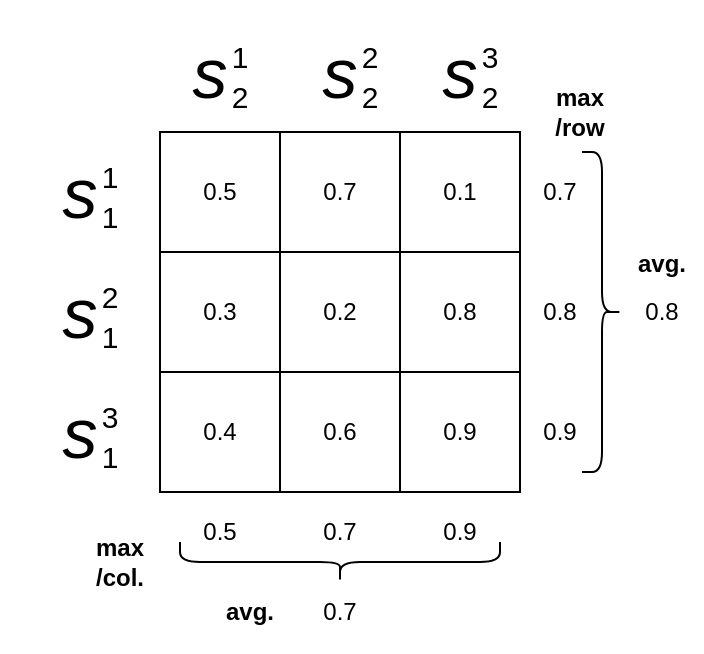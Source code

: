 <mxfile version="16.4.6" type="device"><diagram id="3tSPYV8rzqY5FndvMEVa" name="Page-1"><mxGraphModel dx="1422" dy="719" grid="1" gridSize="10" guides="1" tooltips="1" connect="1" arrows="1" fold="1" page="1" pageScale="1" pageWidth="850" pageHeight="1100" math="0" shadow="0"><root><mxCell id="0"/><mxCell id="1" parent="0"/><mxCell id="6o37sIPoQ71MhXjwdGwF-1" value="" style="shape=table;html=1;whiteSpace=wrap;startSize=0;container=1;collapsible=0;childLayout=tableLayout;" parent="1" vertex="1"><mxGeometry x="360" y="160" width="180" height="180" as="geometry"/></mxCell><mxCell id="6o37sIPoQ71MhXjwdGwF-2" value="" style="shape=tableRow;horizontal=0;startSize=0;swimlaneHead=0;swimlaneBody=0;top=0;left=0;bottom=0;right=0;collapsible=0;dropTarget=0;fillColor=none;points=[[0,0.5],[1,0.5]];portConstraint=eastwest;" parent="6o37sIPoQ71MhXjwdGwF-1" vertex="1"><mxGeometry width="180" height="60" as="geometry"/></mxCell><mxCell id="6o37sIPoQ71MhXjwdGwF-3" value="0.5" style="shape=partialRectangle;html=1;whiteSpace=wrap;connectable=0;fillColor=none;top=0;left=0;bottom=0;right=0;overflow=hidden;" parent="6o37sIPoQ71MhXjwdGwF-2" vertex="1"><mxGeometry width="60" height="60" as="geometry"><mxRectangle width="60" height="60" as="alternateBounds"/></mxGeometry></mxCell><mxCell id="6o37sIPoQ71MhXjwdGwF-4" value="0.7" style="shape=partialRectangle;html=1;whiteSpace=wrap;connectable=0;fillColor=none;top=0;left=0;bottom=0;right=0;overflow=hidden;" parent="6o37sIPoQ71MhXjwdGwF-2" vertex="1"><mxGeometry x="60" width="60" height="60" as="geometry"><mxRectangle width="60" height="60" as="alternateBounds"/></mxGeometry></mxCell><mxCell id="6o37sIPoQ71MhXjwdGwF-5" value="0.1" style="shape=partialRectangle;html=1;whiteSpace=wrap;connectable=0;fillColor=none;top=0;left=0;bottom=0;right=0;overflow=hidden;" parent="6o37sIPoQ71MhXjwdGwF-2" vertex="1"><mxGeometry x="120" width="60" height="60" as="geometry"><mxRectangle width="60" height="60" as="alternateBounds"/></mxGeometry></mxCell><mxCell id="6o37sIPoQ71MhXjwdGwF-6" value="" style="shape=tableRow;horizontal=0;startSize=0;swimlaneHead=0;swimlaneBody=0;top=0;left=0;bottom=0;right=0;collapsible=0;dropTarget=0;fillColor=none;points=[[0,0.5],[1,0.5]];portConstraint=eastwest;" parent="6o37sIPoQ71MhXjwdGwF-1" vertex="1"><mxGeometry y="60" width="180" height="60" as="geometry"/></mxCell><mxCell id="6o37sIPoQ71MhXjwdGwF-7" value="0.3" style="shape=partialRectangle;html=1;whiteSpace=wrap;connectable=0;fillColor=none;top=0;left=0;bottom=0;right=0;overflow=hidden;" parent="6o37sIPoQ71MhXjwdGwF-6" vertex="1"><mxGeometry width="60" height="60" as="geometry"><mxRectangle width="60" height="60" as="alternateBounds"/></mxGeometry></mxCell><mxCell id="6o37sIPoQ71MhXjwdGwF-8" value="0.2" style="shape=partialRectangle;html=1;whiteSpace=wrap;connectable=0;fillColor=none;top=0;left=0;bottom=0;right=0;overflow=hidden;" parent="6o37sIPoQ71MhXjwdGwF-6" vertex="1"><mxGeometry x="60" width="60" height="60" as="geometry"><mxRectangle width="60" height="60" as="alternateBounds"/></mxGeometry></mxCell><mxCell id="6o37sIPoQ71MhXjwdGwF-9" value="0.8" style="shape=partialRectangle;html=1;whiteSpace=wrap;connectable=0;fillColor=none;top=0;left=0;bottom=0;right=0;overflow=hidden;" parent="6o37sIPoQ71MhXjwdGwF-6" vertex="1"><mxGeometry x="120" width="60" height="60" as="geometry"><mxRectangle width="60" height="60" as="alternateBounds"/></mxGeometry></mxCell><mxCell id="6o37sIPoQ71MhXjwdGwF-10" value="" style="shape=tableRow;horizontal=0;startSize=0;swimlaneHead=0;swimlaneBody=0;top=0;left=0;bottom=0;right=0;collapsible=0;dropTarget=0;fillColor=none;points=[[0,0.5],[1,0.5]];portConstraint=eastwest;" parent="6o37sIPoQ71MhXjwdGwF-1" vertex="1"><mxGeometry y="120" width="180" height="60" as="geometry"/></mxCell><mxCell id="6o37sIPoQ71MhXjwdGwF-11" value="0.4" style="shape=partialRectangle;html=1;whiteSpace=wrap;connectable=0;fillColor=none;top=0;left=0;bottom=0;right=0;overflow=hidden;" parent="6o37sIPoQ71MhXjwdGwF-10" vertex="1"><mxGeometry width="60" height="60" as="geometry"><mxRectangle width="60" height="60" as="alternateBounds"/></mxGeometry></mxCell><mxCell id="6o37sIPoQ71MhXjwdGwF-12" value="0.6" style="shape=partialRectangle;html=1;whiteSpace=wrap;connectable=0;fillColor=none;top=0;left=0;bottom=0;right=0;overflow=hidden;" parent="6o37sIPoQ71MhXjwdGwF-10" vertex="1"><mxGeometry x="60" width="60" height="60" as="geometry"><mxRectangle width="60" height="60" as="alternateBounds"/></mxGeometry></mxCell><mxCell id="6o37sIPoQ71MhXjwdGwF-13" value="0.9" style="shape=partialRectangle;html=1;whiteSpace=wrap;connectable=0;fillColor=none;top=0;left=0;bottom=0;right=0;overflow=hidden;pointerEvents=1;" parent="6o37sIPoQ71MhXjwdGwF-10" vertex="1"><mxGeometry x="120" width="60" height="60" as="geometry"><mxRectangle width="60" height="60" as="alternateBounds"/></mxGeometry></mxCell><mxCell id="6o37sIPoQ71MhXjwdGwF-18" value="" style="group" parent="1" vertex="1" connectable="0"><mxGeometry x="280" y="160" width="80" height="60" as="geometry"/></mxCell><mxCell id="6o37sIPoQ71MhXjwdGwF-14" value="&lt;i&gt;&lt;font style=&quot;font-size: 35px&quot;&gt;s&lt;/font&gt;&lt;/i&gt;" style="text;html=1;strokeColor=none;fillColor=none;align=center;verticalAlign=middle;whiteSpace=wrap;rounded=0;" parent="6o37sIPoQ71MhXjwdGwF-18" vertex="1"><mxGeometry width="80" height="60" as="geometry"/></mxCell><mxCell id="6o37sIPoQ71MhXjwdGwF-16" value="&lt;font style=&quot;font-size: 15px&quot;&gt;1&lt;/font&gt;" style="text;html=1;strokeColor=none;fillColor=none;align=center;verticalAlign=middle;whiteSpace=wrap;rounded=0;fontSize=35;" parent="6o37sIPoQ71MhXjwdGwF-18" vertex="1"><mxGeometry x="30" width="50" height="30" as="geometry"/></mxCell><mxCell id="6o37sIPoQ71MhXjwdGwF-17" value="&lt;font style=&quot;font-size: 15px&quot;&gt;1&lt;/font&gt;" style="text;html=1;strokeColor=none;fillColor=none;align=center;verticalAlign=middle;whiteSpace=wrap;rounded=0;fontSize=35;" parent="6o37sIPoQ71MhXjwdGwF-18" vertex="1"><mxGeometry x="30" y="20" width="50" height="30" as="geometry"/></mxCell><mxCell id="6o37sIPoQ71MhXjwdGwF-19" value="" style="group" parent="1" vertex="1" connectable="0"><mxGeometry x="280" y="220" width="80" height="60" as="geometry"/></mxCell><mxCell id="6o37sIPoQ71MhXjwdGwF-20" value="&lt;i&gt;&lt;font style=&quot;font-size: 35px&quot;&gt;s&lt;/font&gt;&lt;/i&gt;" style="text;html=1;strokeColor=none;fillColor=none;align=center;verticalAlign=middle;whiteSpace=wrap;rounded=0;" parent="6o37sIPoQ71MhXjwdGwF-19" vertex="1"><mxGeometry width="80" height="60" as="geometry"/></mxCell><mxCell id="6o37sIPoQ71MhXjwdGwF-21" value="&lt;font style=&quot;font-size: 15px&quot;&gt;2&lt;/font&gt;" style="text;html=1;strokeColor=none;fillColor=none;align=center;verticalAlign=middle;whiteSpace=wrap;rounded=0;fontSize=35;" parent="6o37sIPoQ71MhXjwdGwF-19" vertex="1"><mxGeometry x="30" width="50" height="30" as="geometry"/></mxCell><mxCell id="6o37sIPoQ71MhXjwdGwF-22" value="&lt;font style=&quot;font-size: 15px&quot;&gt;1&lt;/font&gt;" style="text;html=1;strokeColor=none;fillColor=none;align=center;verticalAlign=middle;whiteSpace=wrap;rounded=0;fontSize=35;" parent="6o37sIPoQ71MhXjwdGwF-19" vertex="1"><mxGeometry x="30" y="20" width="50" height="30" as="geometry"/></mxCell><mxCell id="6o37sIPoQ71MhXjwdGwF-23" value="" style="group" parent="1" vertex="1" connectable="0"><mxGeometry x="280" y="280" width="80" height="60" as="geometry"/></mxCell><mxCell id="6o37sIPoQ71MhXjwdGwF-24" value="&lt;i&gt;&lt;font style=&quot;font-size: 35px&quot;&gt;s&lt;/font&gt;&lt;/i&gt;" style="text;html=1;strokeColor=none;fillColor=none;align=center;verticalAlign=middle;whiteSpace=wrap;rounded=0;" parent="6o37sIPoQ71MhXjwdGwF-23" vertex="1"><mxGeometry width="80" height="60" as="geometry"/></mxCell><mxCell id="6o37sIPoQ71MhXjwdGwF-25" value="&lt;font style=&quot;font-size: 15px&quot;&gt;3&lt;/font&gt;" style="text;html=1;strokeColor=none;fillColor=none;align=center;verticalAlign=middle;whiteSpace=wrap;rounded=0;fontSize=35;" parent="6o37sIPoQ71MhXjwdGwF-23" vertex="1"><mxGeometry x="30" width="50" height="30" as="geometry"/></mxCell><mxCell id="6o37sIPoQ71MhXjwdGwF-26" value="&lt;font style=&quot;font-size: 15px&quot;&gt;1&lt;/font&gt;" style="text;html=1;strokeColor=none;fillColor=none;align=center;verticalAlign=middle;whiteSpace=wrap;rounded=0;fontSize=35;" parent="6o37sIPoQ71MhXjwdGwF-23" vertex="1"><mxGeometry x="30" y="20" width="50" height="30" as="geometry"/></mxCell><mxCell id="6o37sIPoQ71MhXjwdGwF-27" value="" style="group" parent="1" vertex="1" connectable="0"><mxGeometry x="345" y="100" width="80" height="60" as="geometry"/></mxCell><mxCell id="6o37sIPoQ71MhXjwdGwF-28" value="&lt;i&gt;&lt;font style=&quot;font-size: 35px&quot;&gt;s&lt;/font&gt;&lt;/i&gt;" style="text;html=1;strokeColor=none;fillColor=none;align=center;verticalAlign=middle;whiteSpace=wrap;rounded=0;" parent="6o37sIPoQ71MhXjwdGwF-27" vertex="1"><mxGeometry width="80" height="60" as="geometry"/></mxCell><mxCell id="6o37sIPoQ71MhXjwdGwF-29" value="&lt;font style=&quot;font-size: 15px&quot;&gt;1&lt;/font&gt;" style="text;html=1;strokeColor=none;fillColor=none;align=center;verticalAlign=middle;whiteSpace=wrap;rounded=0;fontSize=35;" parent="6o37sIPoQ71MhXjwdGwF-27" vertex="1"><mxGeometry x="30" width="50" height="30" as="geometry"/></mxCell><mxCell id="6o37sIPoQ71MhXjwdGwF-30" value="&lt;font style=&quot;font-size: 15px&quot;&gt;2&lt;/font&gt;" style="text;html=1;strokeColor=none;fillColor=none;align=center;verticalAlign=middle;whiteSpace=wrap;rounded=0;fontSize=35;" parent="6o37sIPoQ71MhXjwdGwF-27" vertex="1"><mxGeometry x="30" y="20" width="50" height="30" as="geometry"/></mxCell><mxCell id="6o37sIPoQ71MhXjwdGwF-31" value="" style="group" parent="1" vertex="1" connectable="0"><mxGeometry x="410" y="100" width="80" height="60" as="geometry"/></mxCell><mxCell id="6o37sIPoQ71MhXjwdGwF-32" value="&lt;i&gt;&lt;font style=&quot;font-size: 35px&quot;&gt;s&lt;/font&gt;&lt;/i&gt;" style="text;html=1;strokeColor=none;fillColor=none;align=center;verticalAlign=middle;whiteSpace=wrap;rounded=0;" parent="6o37sIPoQ71MhXjwdGwF-31" vertex="1"><mxGeometry width="80" height="60" as="geometry"/></mxCell><mxCell id="6o37sIPoQ71MhXjwdGwF-33" value="&lt;font style=&quot;font-size: 15px&quot;&gt;2&lt;/font&gt;" style="text;html=1;strokeColor=none;fillColor=none;align=center;verticalAlign=middle;whiteSpace=wrap;rounded=0;fontSize=35;" parent="6o37sIPoQ71MhXjwdGwF-31" vertex="1"><mxGeometry x="30" width="50" height="30" as="geometry"/></mxCell><mxCell id="6o37sIPoQ71MhXjwdGwF-34" value="&lt;font style=&quot;font-size: 15px&quot;&gt;2&lt;/font&gt;" style="text;html=1;strokeColor=none;fillColor=none;align=center;verticalAlign=middle;whiteSpace=wrap;rounded=0;fontSize=35;" parent="6o37sIPoQ71MhXjwdGwF-31" vertex="1"><mxGeometry x="30" y="20" width="50" height="30" as="geometry"/></mxCell><mxCell id="6o37sIPoQ71MhXjwdGwF-35" value="" style="group" parent="1" vertex="1" connectable="0"><mxGeometry x="470" y="100" width="80" height="60" as="geometry"/></mxCell><mxCell id="6o37sIPoQ71MhXjwdGwF-36" value="&lt;i&gt;&lt;font style=&quot;font-size: 35px&quot;&gt;s&lt;/font&gt;&lt;/i&gt;" style="text;html=1;strokeColor=none;fillColor=none;align=center;verticalAlign=middle;whiteSpace=wrap;rounded=0;" parent="6o37sIPoQ71MhXjwdGwF-35" vertex="1"><mxGeometry width="80" height="60" as="geometry"/></mxCell><mxCell id="6o37sIPoQ71MhXjwdGwF-37" value="&lt;font style=&quot;font-size: 15px&quot;&gt;3&lt;/font&gt;" style="text;html=1;strokeColor=none;fillColor=none;align=center;verticalAlign=middle;whiteSpace=wrap;rounded=0;fontSize=35;" parent="6o37sIPoQ71MhXjwdGwF-35" vertex="1"><mxGeometry x="30" width="50" height="30" as="geometry"/></mxCell><mxCell id="6o37sIPoQ71MhXjwdGwF-38" value="&lt;font style=&quot;font-size: 15px&quot;&gt;2&lt;/font&gt;" style="text;html=1;strokeColor=none;fillColor=none;align=center;verticalAlign=middle;whiteSpace=wrap;rounded=0;fontSize=35;" parent="6o37sIPoQ71MhXjwdGwF-35" vertex="1"><mxGeometry x="30" y="20" width="50" height="30" as="geometry"/></mxCell><mxCell id="6o37sIPoQ71MhXjwdGwF-39" value="" style="group" parent="1" vertex="1" connectable="0"><mxGeometry x="540" y="160" width="40" height="60" as="geometry"/></mxCell><mxCell id="6o37sIPoQ71MhXjwdGwF-40" value="0.7" style="text;html=1;strokeColor=none;fillColor=none;align=center;verticalAlign=middle;whiteSpace=wrap;rounded=0;" parent="6o37sIPoQ71MhXjwdGwF-39" vertex="1"><mxGeometry width="40" height="60" as="geometry"/></mxCell><mxCell id="6o37sIPoQ71MhXjwdGwF-43" value="" style="group" parent="1" vertex="1" connectable="0"><mxGeometry x="540" y="220" width="40" height="60" as="geometry"/></mxCell><mxCell id="6o37sIPoQ71MhXjwdGwF-44" value="0.8" style="text;html=1;strokeColor=none;fillColor=none;align=center;verticalAlign=middle;whiteSpace=wrap;rounded=0;" parent="6o37sIPoQ71MhXjwdGwF-43" vertex="1"><mxGeometry width="40" height="60" as="geometry"/></mxCell><mxCell id="6o37sIPoQ71MhXjwdGwF-45" value="" style="group" parent="1" vertex="1" connectable="0"><mxGeometry x="540" y="280" width="40" height="60" as="geometry"/></mxCell><mxCell id="6o37sIPoQ71MhXjwdGwF-46" value="0.9" style="text;html=1;strokeColor=none;fillColor=none;align=center;verticalAlign=middle;whiteSpace=wrap;rounded=0;" parent="6o37sIPoQ71MhXjwdGwF-45" vertex="1"><mxGeometry width="40" height="60" as="geometry"/></mxCell><mxCell id="6o37sIPoQ71MhXjwdGwF-47" value="" style="group" parent="1" vertex="1" connectable="0"><mxGeometry x="360" y="340" width="60" height="40" as="geometry"/></mxCell><mxCell id="6o37sIPoQ71MhXjwdGwF-48" value="0.5" style="text;html=1;strokeColor=none;fillColor=none;align=center;verticalAlign=middle;whiteSpace=wrap;rounded=0;" parent="6o37sIPoQ71MhXjwdGwF-47" vertex="1"><mxGeometry width="60" height="40" as="geometry"/></mxCell><mxCell id="6o37sIPoQ71MhXjwdGwF-49" value="" style="group" parent="1" vertex="1" connectable="0"><mxGeometry x="420" y="340" width="60" height="40" as="geometry"/></mxCell><mxCell id="6o37sIPoQ71MhXjwdGwF-50" value="0.7" style="text;html=1;strokeColor=none;fillColor=none;align=center;verticalAlign=middle;whiteSpace=wrap;rounded=0;" parent="6o37sIPoQ71MhXjwdGwF-49" vertex="1"><mxGeometry width="60" height="40" as="geometry"/></mxCell><mxCell id="6o37sIPoQ71MhXjwdGwF-51" value="" style="group" parent="1" vertex="1" connectable="0"><mxGeometry x="480" y="340" width="60" height="40" as="geometry"/></mxCell><mxCell id="6o37sIPoQ71MhXjwdGwF-52" value="0.9" style="text;html=1;strokeColor=none;fillColor=none;align=center;verticalAlign=middle;whiteSpace=wrap;rounded=0;" parent="6o37sIPoQ71MhXjwdGwF-51" vertex="1"><mxGeometry width="60" height="40" as="geometry"/></mxCell><mxCell id="6o37sIPoQ71MhXjwdGwF-53" value="" style="shape=curlyBracket;whiteSpace=wrap;html=1;rounded=1;flipH=1;fontSize=15;" parent="1" vertex="1"><mxGeometry x="571" y="170" width="20" height="160" as="geometry"/></mxCell><mxCell id="6o37sIPoQ71MhXjwdGwF-54" value="" style="group" parent="1" vertex="1" connectable="0"><mxGeometry x="591" y="220" width="40" height="60" as="geometry"/></mxCell><mxCell id="6o37sIPoQ71MhXjwdGwF-55" value="0.8" style="text;html=1;strokeColor=none;fillColor=none;align=center;verticalAlign=middle;whiteSpace=wrap;rounded=0;" parent="6o37sIPoQ71MhXjwdGwF-54" vertex="1"><mxGeometry width="40" height="60" as="geometry"/></mxCell><mxCell id="6o37sIPoQ71MhXjwdGwF-56" value="" style="shape=curlyBracket;whiteSpace=wrap;html=1;rounded=1;flipH=1;fontSize=15;rotation=90;" parent="1" vertex="1"><mxGeometry x="440" y="295" width="20" height="160" as="geometry"/></mxCell><mxCell id="6o37sIPoQ71MhXjwdGwF-59" value="" style="group" parent="1" vertex="1" connectable="0"><mxGeometry x="420" y="380" width="60" height="40" as="geometry"/></mxCell><mxCell id="6o37sIPoQ71MhXjwdGwF-60" value="0.7" style="text;html=1;strokeColor=none;fillColor=none;align=center;verticalAlign=middle;whiteSpace=wrap;rounded=0;" parent="6o37sIPoQ71MhXjwdGwF-59" vertex="1"><mxGeometry width="60" height="40" as="geometry"/></mxCell><mxCell id="xhJsjX7IGDdCcE12c0jQ-7" value="&lt;b&gt;avg.&lt;/b&gt;" style="text;html=1;strokeColor=none;fillColor=none;align=center;verticalAlign=middle;whiteSpace=wrap;rounded=0;" vertex="1" parent="6o37sIPoQ71MhXjwdGwF-59"><mxGeometry x="-35" y="5" width="40" height="30" as="geometry"/></mxCell><mxCell id="xhJsjX7IGDdCcE12c0jQ-1" value="" style="group" vertex="1" connectable="0" parent="1"><mxGeometry x="550" y="130" width="40" height="40" as="geometry"/></mxCell><mxCell id="xhJsjX7IGDdCcE12c0jQ-2" value="&lt;b&gt;max /row&lt;/b&gt;" style="text;html=1;strokeColor=none;fillColor=none;align=center;verticalAlign=middle;whiteSpace=wrap;rounded=0;" vertex="1" parent="xhJsjX7IGDdCcE12c0jQ-1"><mxGeometry width="40" height="40" as="geometry"/></mxCell><mxCell id="xhJsjX7IGDdCcE12c0jQ-5" value="" style="group" vertex="1" connectable="0" parent="1"><mxGeometry x="320" y="355" width="40" height="40" as="geometry"/></mxCell><mxCell id="xhJsjX7IGDdCcE12c0jQ-6" value="&lt;b&gt;max /col.&lt;/b&gt;" style="text;html=1;strokeColor=none;fillColor=none;align=center;verticalAlign=middle;whiteSpace=wrap;rounded=0;" vertex="1" parent="xhJsjX7IGDdCcE12c0jQ-5"><mxGeometry width="40" height="40" as="geometry"/></mxCell><mxCell id="xhJsjX7IGDdCcE12c0jQ-8" value="&lt;b&gt;avg.&lt;/b&gt;" style="text;html=1;strokeColor=none;fillColor=none;align=center;verticalAlign=middle;whiteSpace=wrap;rounded=0;" vertex="1" parent="1"><mxGeometry x="591" y="211" width="40" height="30" as="geometry"/></mxCell></root></mxGraphModel></diagram></mxfile>